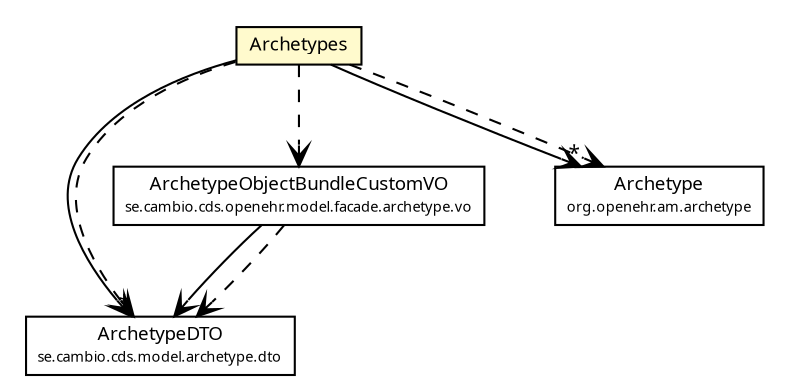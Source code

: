 #!/usr/local/bin/dot
#
# Class diagram 
# Generated by UMLGraph version R5_6 (http://www.umlgraph.org/)
#

digraph G {
	edge [fontname="Trebuchet MS",fontsize=10,labelfontname="Trebuchet MS",labelfontsize=10];
	node [fontname="Trebuchet MS",fontsize=10,shape=plaintext];
	nodesep=0.25;
	ranksep=0.5;
	// se.cambio.cds.model.archetype.dto.ArchetypeDTO
	c87596 [label=<<table title="se.cambio.cds.model.archetype.dto.ArchetypeDTO" border="0" cellborder="1" cellspacing="0" cellpadding="2" port="p" href="../../../model/archetype/dto/ArchetypeDTO.html">
		<tr><td><table border="0" cellspacing="0" cellpadding="1">
<tr><td align="center" balign="center"><font face="Trebuchet MS"> ArchetypeDTO </font></td></tr>
<tr><td align="center" balign="center"><font face="Trebuchet MS" point-size="7.0"> se.cambio.cds.model.archetype.dto </font></td></tr>
		</table></td></tr>
		</table>>, URL="../../../model/archetype/dto/ArchetypeDTO.html", fontname="Trebuchet MS", fontcolor="black", fontsize=9.0];
	// se.cambio.cds.openehr.model.facade.archetype.vo.ArchetypeObjectBundleCustomVO
	c87871 [label=<<table title="se.cambio.cds.openehr.model.facade.archetype.vo.ArchetypeObjectBundleCustomVO" border="0" cellborder="1" cellspacing="0" cellpadding="2" port="p" href="../../model/facade/archetype/vo/ArchetypeObjectBundleCustomVO.html">
		<tr><td><table border="0" cellspacing="0" cellpadding="1">
<tr><td align="center" balign="center"><font face="Trebuchet MS"> ArchetypeObjectBundleCustomVO </font></td></tr>
<tr><td align="center" balign="center"><font face="Trebuchet MS" point-size="7.0"> se.cambio.cds.openehr.model.facade.archetype.vo </font></td></tr>
		</table></td></tr>
		</table>>, URL="../../model/facade/archetype/vo/ArchetypeObjectBundleCustomVO.html", fontname="Trebuchet MS", fontcolor="black", fontsize=9.0];
	// se.cambio.cds.openehr.view.applicationobjects.Archetypes
	c87896 [label=<<table title="se.cambio.cds.openehr.view.applicationobjects.Archetypes" border="0" cellborder="1" cellspacing="0" cellpadding="2" port="p" bgcolor="lemonChiffon" href="./Archetypes.html">
		<tr><td><table border="0" cellspacing="0" cellpadding="1">
<tr><td align="center" balign="center"><font face="Trebuchet MS"> Archetypes </font></td></tr>
		</table></td></tr>
		</table>>, URL="./Archetypes.html", fontname="Trebuchet MS", fontcolor="black", fontsize=9.0];
	// se.cambio.cds.openehr.model.facade.archetype.vo.ArchetypeObjectBundleCustomVO NAVASSOC se.cambio.cds.model.archetype.dto.ArchetypeDTO
	c87871:p -> c87596:p [taillabel="", label="", headlabel="", fontname="Trebuchet MS", fontcolor="black", fontsize=10.0, color="black", arrowhead=open];
	// se.cambio.cds.openehr.view.applicationobjects.Archetypes NAVASSOC se.cambio.cds.model.archetype.dto.ArchetypeDTO
	c87896:p -> c87596:p [taillabel="", label="", headlabel="*", fontname="Trebuchet MS", fontcolor="black", fontsize=10.0, color="black", arrowhead=open];
	// se.cambio.cds.openehr.view.applicationobjects.Archetypes NAVASSOC org.openehr.am.archetype.Archetype
	c87896:p -> c88099:p [taillabel="", label="", headlabel="*", fontname="Trebuchet MS", fontcolor="black", fontsize=10.0, color="black", arrowhead=open];
	// se.cambio.cds.openehr.model.facade.archetype.vo.ArchetypeObjectBundleCustomVO DEPEND se.cambio.cds.model.archetype.dto.ArchetypeDTO
	c87871:p -> c87596:p [taillabel="", label="", headlabel="", fontname="Trebuchet MS", fontcolor="black", fontsize=10.0, color="black", arrowhead=open, style=dashed];
	// se.cambio.cds.openehr.view.applicationobjects.Archetypes DEPEND org.openehr.am.archetype.Archetype
	c87896:p -> c88099:p [taillabel="", label="", headlabel="", fontname="Trebuchet MS", fontcolor="black", fontsize=10.0, color="black", arrowhead=open, style=dashed];
	// se.cambio.cds.openehr.view.applicationobjects.Archetypes DEPEND se.cambio.cds.model.archetype.dto.ArchetypeDTO
	c87896:p -> c87596:p [taillabel="", label="", headlabel="", fontname="Trebuchet MS", fontcolor="black", fontsize=10.0, color="black", arrowhead=open, style=dashed];
	// se.cambio.cds.openehr.view.applicationobjects.Archetypes DEPEND se.cambio.cds.openehr.model.facade.archetype.vo.ArchetypeObjectBundleCustomVO
	c87896:p -> c87871:p [taillabel="", label="", headlabel="", fontname="Trebuchet MS", fontcolor="black", fontsize=10.0, color="black", arrowhead=open, style=dashed];
	// org.openehr.am.archetype.Archetype
	c88099 [label=<<table title="org.openehr.am.archetype.Archetype" border="0" cellborder="1" cellspacing="0" cellpadding="2" port="p" href="http://java.sun.com/j2se/1.4.2/docs/api/org/openehr/am/archetype/Archetype.html">
		<tr><td><table border="0" cellspacing="0" cellpadding="1">
<tr><td align="center" balign="center"><font face="Trebuchet MS"> Archetype </font></td></tr>
<tr><td align="center" balign="center"><font face="Trebuchet MS" point-size="7.0"> org.openehr.am.archetype </font></td></tr>
		</table></td></tr>
		</table>>, URL="http://java.sun.com/j2se/1.4.2/docs/api/org/openehr/am/archetype/Archetype.html", fontname="Trebuchet MS", fontcolor="black", fontsize=9.0];
}

